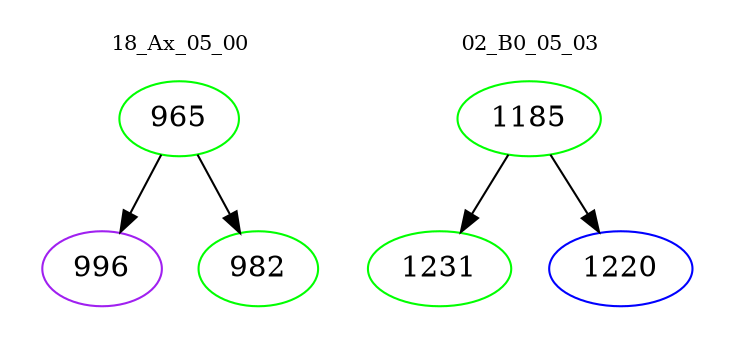 digraph{
subgraph cluster_0 {
color = white
label = "18_Ax_05_00";
fontsize=10;
T0_965 [label="965", color="green"]
T0_965 -> T0_996 [color="black"]
T0_996 [label="996", color="purple"]
T0_965 -> T0_982 [color="black"]
T0_982 [label="982", color="green"]
}
subgraph cluster_1 {
color = white
label = "02_B0_05_03";
fontsize=10;
T1_1185 [label="1185", color="green"]
T1_1185 -> T1_1231 [color="black"]
T1_1231 [label="1231", color="green"]
T1_1185 -> T1_1220 [color="black"]
T1_1220 [label="1220", color="blue"]
}
}
